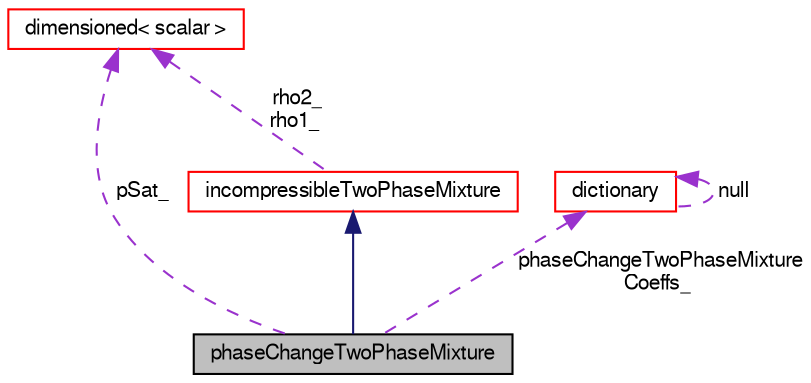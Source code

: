 digraph "phaseChangeTwoPhaseMixture"
{
  bgcolor="transparent";
  edge [fontname="FreeSans",fontsize="10",labelfontname="FreeSans",labelfontsize="10"];
  node [fontname="FreeSans",fontsize="10",shape=record];
  Node23 [label="phaseChangeTwoPhaseMixture",height=0.2,width=0.4,color="black", fillcolor="grey75", style="filled", fontcolor="black"];
  Node24 -> Node23 [dir="back",color="midnightblue",fontsize="10",style="solid",fontname="FreeSans"];
  Node24 [label="incompressibleTwoPhaseMixture",height=0.2,width=0.4,color="red",URL="$a30482.html",tooltip="A two-phase incompressible transportModel. "];
  Node62 -> Node24 [dir="back",color="darkorchid3",fontsize="10",style="dashed",label=" rho2_\nrho1_" ,fontname="FreeSans"];
  Node62 [label="dimensioned\< scalar \>",height=0.2,width=0.4,color="red",URL="$a26366.html"];
  Node33 -> Node23 [dir="back",color="darkorchid3",fontsize="10",style="dashed",label=" phaseChangeTwoPhaseMixture\lCoeffs_" ,fontname="FreeSans"];
  Node33 [label="dictionary",height=0.2,width=0.4,color="red",URL="$a26014.html",tooltip="A list of keyword definitions, which are a keyword followed by any number of values (e..."];
  Node33 -> Node33 [dir="back",color="darkorchid3",fontsize="10",style="dashed",label=" null" ,fontname="FreeSans"];
  Node62 -> Node23 [dir="back",color="darkorchid3",fontsize="10",style="dashed",label=" pSat_" ,fontname="FreeSans"];
}

